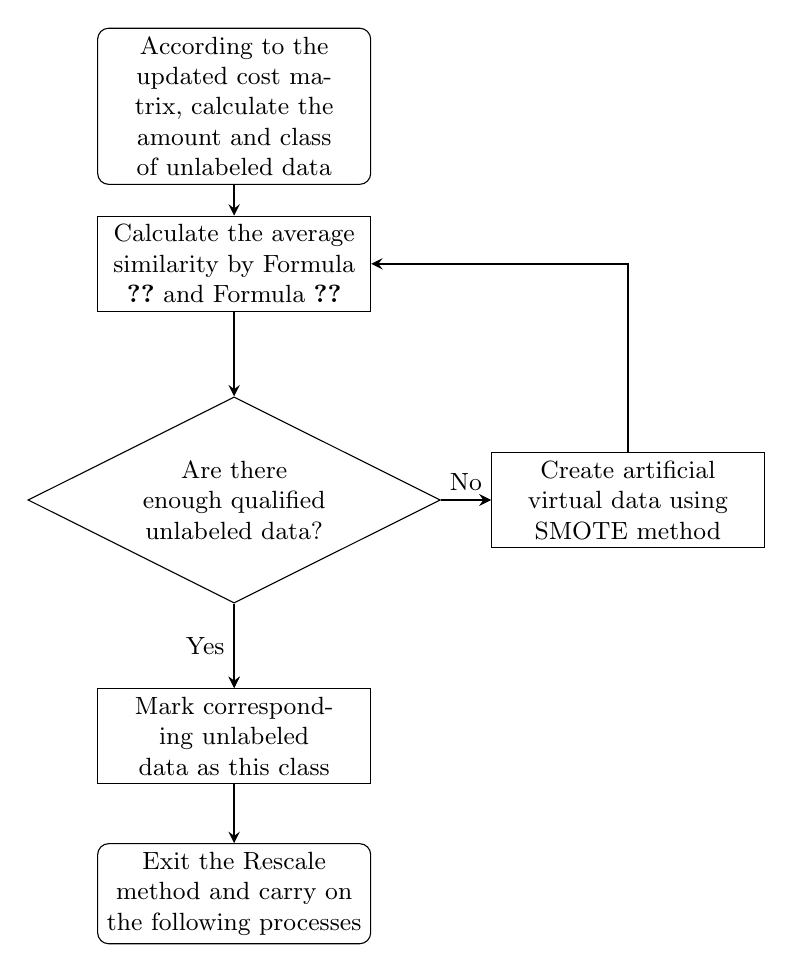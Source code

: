 \begin{tikzpicture}[node distance = 2cm, auto]
{\small
	\tikzstyle{startstop} = [rectangle, rounded corners, minimum width=3cm, minimum height=1cm, text width=10em, text centered, draw=black]
	\tikzstyle{process} = [rectangle, minimum width=3cm, minimum height=1cm, text centered, text width=10em, draw=black]
	\tikzstyle{decision} = [diamond, aspect=2, minimum width=.5cm, minimum height=.5cm, text centered, text width=8em, draw=black]
	\tikzstyle{arrow} = [thick,->,>=stealth]

	\node (start) [startstop] {According to the updated cost matrix, calculate the amount and class of unlabeled data};
	\node (pro1) [process, below of=start] {Calculate the average similarity by Formula \ref{formula15} and Formula \ref{formula16}};
	\node (dec1) [decision, below of=pro1, yshift=-1cm] {Are there enough qualified unlabeled data? };
	\node (pro2a) [process, below of=dec1, yshift=-1cm] {Mark corresponding unlabeled data as this class};
	\node (pro2b) [process, right of=dec1, xshift=3cm] {Create artificial virtual data using SMOTE method};
	%\node (pro3b) [process, above of=pro2b] {Process 3b};
	\node (stop) [startstop, below of=pro2a] {Exit the Rescale method and carry on the following processes};
	\draw [arrow](start) -- (pro1);
	\draw [arrow](pro1) -- (dec1);
	\draw [arrow](dec1) -- (pro2a);
	\draw [arrow](dec1) -- (pro2b);
	\draw [arrow](dec1) -- node[anchor=east] {Yes} (pro2a);
	\draw [arrow](dec1) -- node[anchor=south] {No} (pro2b);
	\draw [arrow](pro2a) -- (stop);
	\draw [arrow](pro2b) |- (pro1);
	}
\end{tikzpicture}